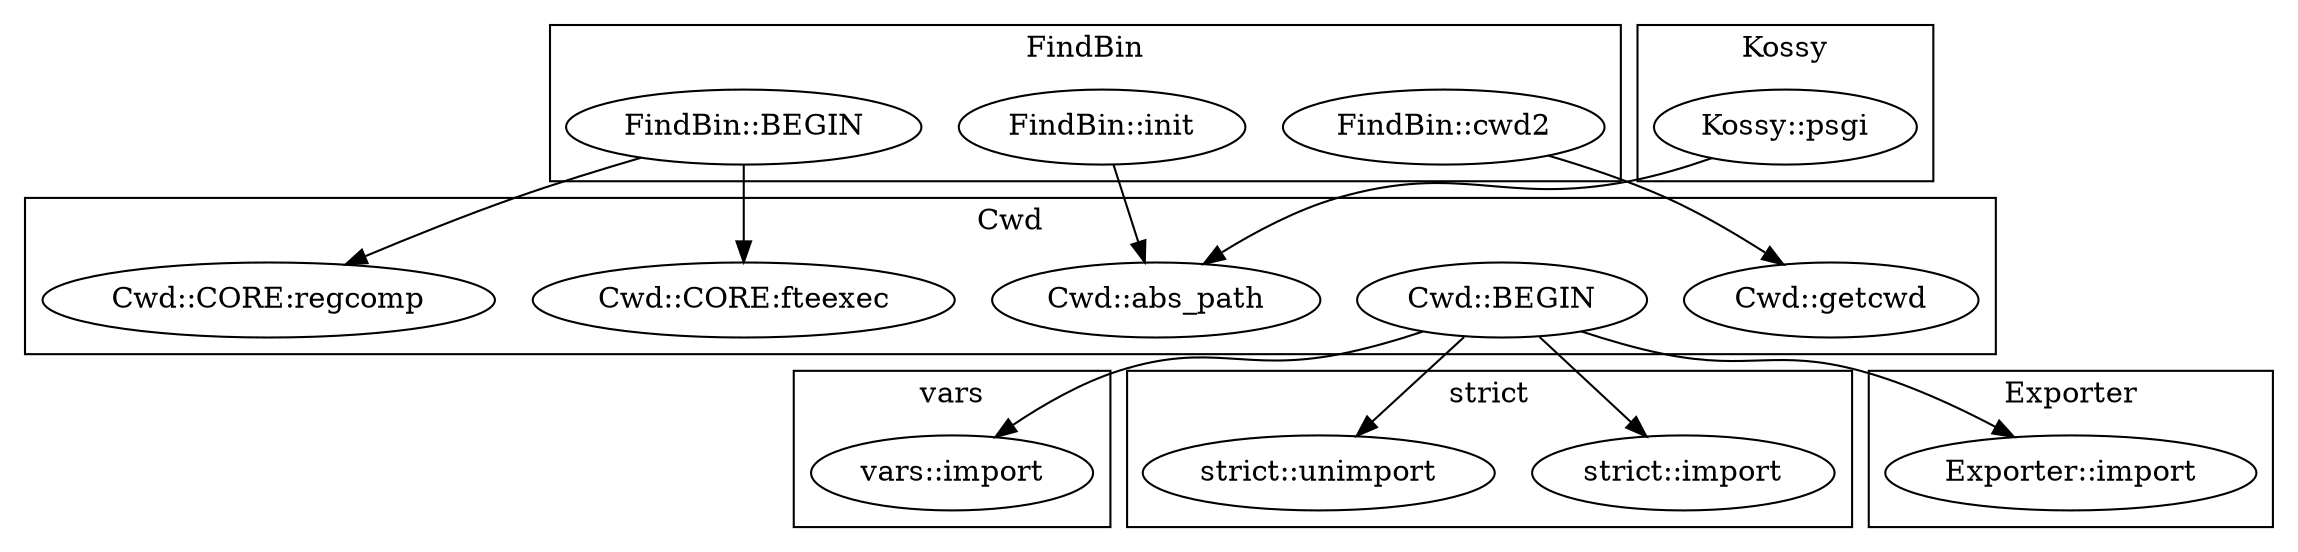 digraph {
graph [overlap=false]
subgraph cluster_vars {
	label="vars";
	"vars::import";
}
subgraph cluster_strict {
	label="strict";
	"strict::import";
	"strict::unimport";
}
subgraph cluster_Exporter {
	label="Exporter";
	"Exporter::import";
}
subgraph cluster_FindBin {
	label="FindBin";
	"FindBin::cwd2";
	"FindBin::init";
	"FindBin::BEGIN";
}
subgraph cluster_Kossy {
	label="Kossy";
	"Kossy::psgi";
}
subgraph cluster_Cwd {
	label="Cwd";
	"Cwd::abs_path";
	"Cwd::BEGIN";
	"Cwd::CORE:fteexec";
	"Cwd::getcwd";
	"Cwd::CORE:regcomp";
}
"Kossy::psgi" -> "Cwd::abs_path";
"FindBin::init" -> "Cwd::abs_path";
"Cwd::BEGIN" -> "vars::import";
"FindBin::cwd2" -> "Cwd::getcwd";
"Cwd::BEGIN" -> "Exporter::import";
"FindBin::BEGIN" -> "Cwd::CORE:fteexec";
"Cwd::BEGIN" -> "strict::unimport";
"FindBin::BEGIN" -> "Cwd::CORE:regcomp";
"Cwd::BEGIN" -> "strict::import";
}
